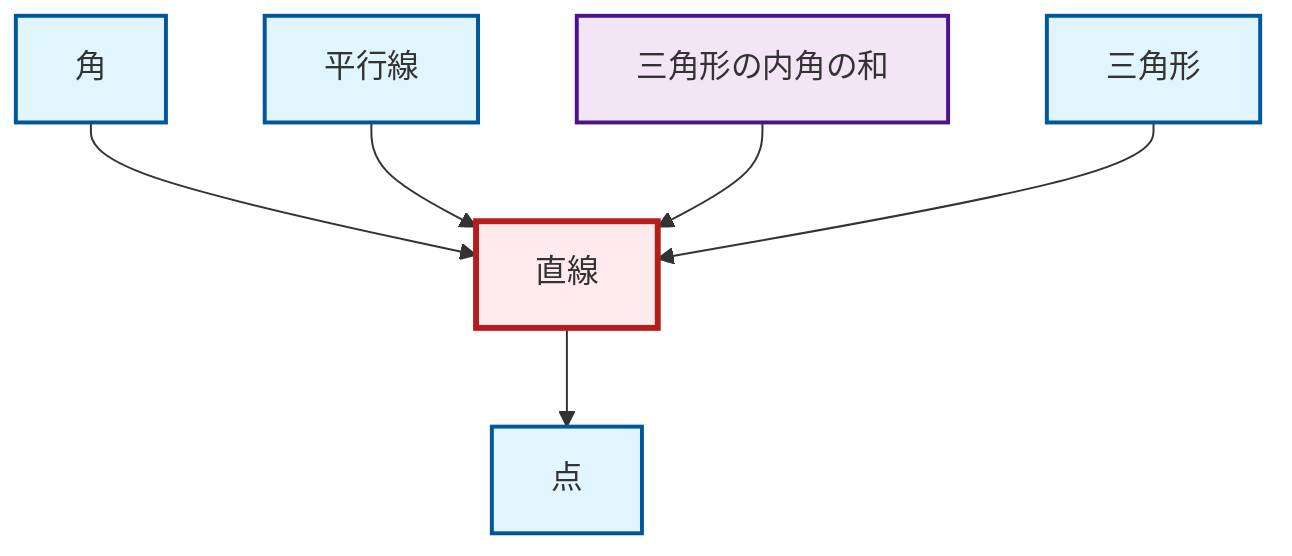 graph TD
    classDef definition fill:#e1f5fe,stroke:#01579b,stroke-width:2px
    classDef theorem fill:#f3e5f5,stroke:#4a148c,stroke-width:2px
    classDef axiom fill:#fff3e0,stroke:#e65100,stroke-width:2px
    classDef example fill:#e8f5e9,stroke:#1b5e20,stroke-width:2px
    classDef current fill:#ffebee,stroke:#b71c1c,stroke-width:3px
    def-point["点"]:::definition
    def-parallel["平行線"]:::definition
    thm-angle-sum-triangle["三角形の内角の和"]:::theorem
    def-line["直線"]:::definition
    def-angle["角"]:::definition
    def-triangle["三角形"]:::definition
    def-angle --> def-line
    def-parallel --> def-line
    thm-angle-sum-triangle --> def-line
    def-line --> def-point
    def-triangle --> def-line
    class def-line current